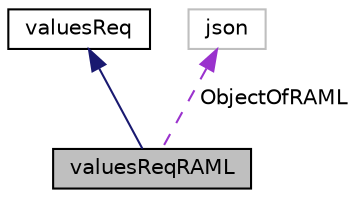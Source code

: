 digraph "valuesReqRAML"
{
  edge [fontname="Helvetica",fontsize="10",labelfontname="Helvetica",labelfontsize="10"];
  node [fontname="Helvetica",fontsize="10",shape=record];
  Node1 [label="valuesReqRAML",height=0.2,width=0.4,color="black", fillcolor="grey75", style="filled", fontcolor="black"];
  Node2 -> Node1 [dir="back",color="midnightblue",fontsize="10",style="solid",fontname="Helvetica"];
  Node2 [label="valuesReq",height=0.2,width=0.4,color="black", fillcolor="white", style="filled",URL="$structvaluesReq.html",tooltip="This class does the python connectivity. "];
  Node3 -> Node1 [dir="back",color="darkorchid3",fontsize="10",style="dashed",label=" ObjectOfRAML" ,fontname="Helvetica"];
  Node3 [label="json",height=0.2,width=0.4,color="grey75", fillcolor="white", style="filled"];
}
